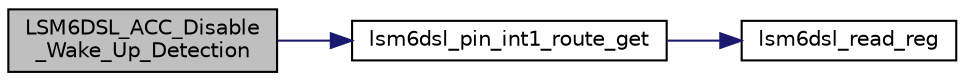 digraph "LSM6DSL_ACC_Disable_Wake_Up_Detection"
{
 // LATEX_PDF_SIZE
  edge [fontname="Helvetica",fontsize="10",labelfontname="Helvetica",labelfontsize="10"];
  node [fontname="Helvetica",fontsize="10",shape=record];
  rankdir="LR";
  Node1 [label="LSM6DSL_ACC_Disable\l_Wake_Up_Detection",height=0.2,width=0.4,color="black", fillcolor="grey75", style="filled", fontcolor="black",tooltip="Disable wake up detection."];
  Node1 -> Node2 [color="midnightblue",fontsize="10",style="solid",fontname="Helvetica"];
  Node2 [label="lsm6dsl_pin_int1_route_get",height=0.2,width=0.4,color="black", fillcolor="white", style="filled",URL="$group___l_s_m6_d_s_l__interrupt__pins.html#gaf7712a77b72afc6debc6a5727a5a0ed0",tooltip="Select the signal that need to route on int1 pad[get]."];
  Node2 -> Node3 [color="midnightblue",fontsize="10",style="solid",fontname="Helvetica"];
  Node3 [label="lsm6dsl_read_reg",height=0.2,width=0.4,color="black", fillcolor="white", style="filled",URL="$group___l_s_m6_d_s_l__interfaces__functions.html#ga7ad5e0d379d6cc9a6a2dff69c6df5a50",tooltip="Read generic device register."];
}
